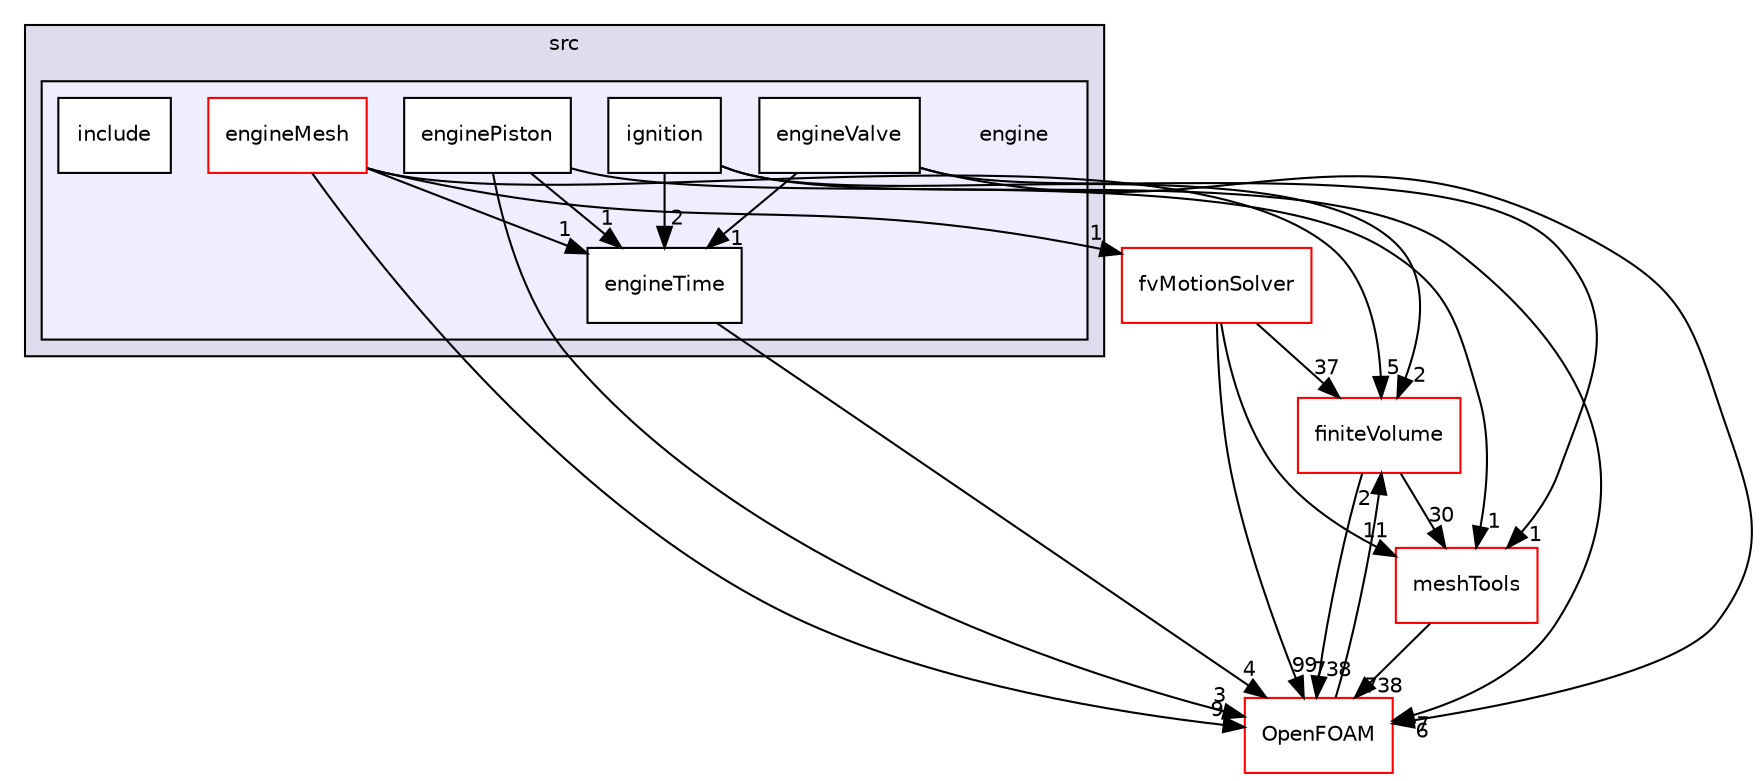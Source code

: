 digraph "src/engine" {
  bgcolor=transparent;
  compound=true
  node [ fontsize="10", fontname="Helvetica"];
  edge [ labelfontsize="10", labelfontname="Helvetica"];
  subgraph clusterdir_68267d1309a1af8e8297ef4c3efbcdba {
    graph [ bgcolor="#ddddee", pencolor="black", label="src" fontname="Helvetica", fontsize="10", URL="dir_68267d1309a1af8e8297ef4c3efbcdba.html"]
  subgraph clusterdir_2052808828190f934b76e979ee65af8a {
    graph [ bgcolor="#eeeeff", pencolor="black", label="" URL="dir_2052808828190f934b76e979ee65af8a.html"];
    dir_2052808828190f934b76e979ee65af8a [shape=plaintext label="engine"];
    dir_519b65c37d0222dfd330392f4e2f4458 [shape=box label="engineMesh" color="red" fillcolor="white" style="filled" URL="dir_519b65c37d0222dfd330392f4e2f4458.html"];
    dir_d0502c809bc9b9e57f3876f6a6d80bad [shape=box label="enginePiston" color="black" fillcolor="white" style="filled" URL="dir_d0502c809bc9b9e57f3876f6a6d80bad.html"];
    dir_b0bd96e4d3043d52ea0ba0fcf8407c96 [shape=box label="engineTime" color="black" fillcolor="white" style="filled" URL="dir_b0bd96e4d3043d52ea0ba0fcf8407c96.html"];
    dir_f53bf9a0cda6f9af15190e89f67e56ef [shape=box label="engineValve" color="black" fillcolor="white" style="filled" URL="dir_f53bf9a0cda6f9af15190e89f67e56ef.html"];
    dir_305f17eabaf66d4cabd371aee2d1fdcb [shape=box label="ignition" color="black" fillcolor="white" style="filled" URL="dir_305f17eabaf66d4cabd371aee2d1fdcb.html"];
    dir_430d0f6a18c473fb91172f8da498d7d9 [shape=box label="include" color="black" fillcolor="white" style="filled" URL="dir_430d0f6a18c473fb91172f8da498d7d9.html"];
  }
  }
  dir_9bd15774b555cf7259a6fa18f99fe99b [shape=box label="finiteVolume" color="red" URL="dir_9bd15774b555cf7259a6fa18f99fe99b.html"];
  dir_ae30ad0bef50cf391b24c614251bb9fd [shape=box label="meshTools" color="red" URL="dir_ae30ad0bef50cf391b24c614251bb9fd.html"];
  dir_c5473ff19b20e6ec4dfe5c310b3778a8 [shape=box label="OpenFOAM" color="red" URL="dir_c5473ff19b20e6ec4dfe5c310b3778a8.html"];
  dir_f7091aeabaea36e4bb5fe5aa28ecbeff [shape=box label="fvMotionSolver" color="red" URL="dir_f7091aeabaea36e4bb5fe5aa28ecbeff.html"];
  dir_9bd15774b555cf7259a6fa18f99fe99b->dir_ae30ad0bef50cf391b24c614251bb9fd [headlabel="30", labeldistance=1.5 headhref="dir_000898_001752.html"];
  dir_9bd15774b555cf7259a6fa18f99fe99b->dir_c5473ff19b20e6ec4dfe5c310b3778a8 [headlabel="738", labeldistance=1.5 headhref="dir_000898_001898.html"];
  dir_d0502c809bc9b9e57f3876f6a6d80bad->dir_ae30ad0bef50cf391b24c614251bb9fd [headlabel="1", labeldistance=1.5 headhref="dir_000880_001752.html"];
  dir_d0502c809bc9b9e57f3876f6a6d80bad->dir_b0bd96e4d3043d52ea0ba0fcf8407c96 [headlabel="1", labeldistance=1.5 headhref="dir_000880_000881.html"];
  dir_d0502c809bc9b9e57f3876f6a6d80bad->dir_c5473ff19b20e6ec4dfe5c310b3778a8 [headlabel="3", labeldistance=1.5 headhref="dir_000880_001898.html"];
  dir_519b65c37d0222dfd330392f4e2f4458->dir_9bd15774b555cf7259a6fa18f99fe99b [headlabel="5", labeldistance=1.5 headhref="dir_000875_000898.html"];
  dir_519b65c37d0222dfd330392f4e2f4458->dir_b0bd96e4d3043d52ea0ba0fcf8407c96 [headlabel="1", labeldistance=1.5 headhref="dir_000875_000881.html"];
  dir_519b65c37d0222dfd330392f4e2f4458->dir_c5473ff19b20e6ec4dfe5c310b3778a8 [headlabel="9", labeldistance=1.5 headhref="dir_000875_001898.html"];
  dir_519b65c37d0222dfd330392f4e2f4458->dir_f7091aeabaea36e4bb5fe5aa28ecbeff [headlabel="1", labeldistance=1.5 headhref="dir_000875_001276.html"];
  dir_ae30ad0bef50cf391b24c614251bb9fd->dir_c5473ff19b20e6ec4dfe5c310b3778a8 [headlabel="738", labeldistance=1.5 headhref="dir_001752_001898.html"];
  dir_f53bf9a0cda6f9af15190e89f67e56ef->dir_ae30ad0bef50cf391b24c614251bb9fd [headlabel="1", labeldistance=1.5 headhref="dir_000882_001752.html"];
  dir_f53bf9a0cda6f9af15190e89f67e56ef->dir_b0bd96e4d3043d52ea0ba0fcf8407c96 [headlabel="1", labeldistance=1.5 headhref="dir_000882_000881.html"];
  dir_f53bf9a0cda6f9af15190e89f67e56ef->dir_c5473ff19b20e6ec4dfe5c310b3778a8 [headlabel="6", labeldistance=1.5 headhref="dir_000882_001898.html"];
  dir_b0bd96e4d3043d52ea0ba0fcf8407c96->dir_c5473ff19b20e6ec4dfe5c310b3778a8 [headlabel="4", labeldistance=1.5 headhref="dir_000881_001898.html"];
  dir_c5473ff19b20e6ec4dfe5c310b3778a8->dir_9bd15774b555cf7259a6fa18f99fe99b [headlabel="2", labeldistance=1.5 headhref="dir_001898_000898.html"];
  dir_305f17eabaf66d4cabd371aee2d1fdcb->dir_9bd15774b555cf7259a6fa18f99fe99b [headlabel="2", labeldistance=1.5 headhref="dir_000883_000898.html"];
  dir_305f17eabaf66d4cabd371aee2d1fdcb->dir_b0bd96e4d3043d52ea0ba0fcf8407c96 [headlabel="2", labeldistance=1.5 headhref="dir_000883_000881.html"];
  dir_305f17eabaf66d4cabd371aee2d1fdcb->dir_c5473ff19b20e6ec4dfe5c310b3778a8 [headlabel="7", labeldistance=1.5 headhref="dir_000883_001898.html"];
  dir_f7091aeabaea36e4bb5fe5aa28ecbeff->dir_9bd15774b555cf7259a6fa18f99fe99b [headlabel="37", labeldistance=1.5 headhref="dir_001276_000898.html"];
  dir_f7091aeabaea36e4bb5fe5aa28ecbeff->dir_ae30ad0bef50cf391b24c614251bb9fd [headlabel="11", labeldistance=1.5 headhref="dir_001276_001752.html"];
  dir_f7091aeabaea36e4bb5fe5aa28ecbeff->dir_c5473ff19b20e6ec4dfe5c310b3778a8 [headlabel="99", labeldistance=1.5 headhref="dir_001276_001898.html"];
}

